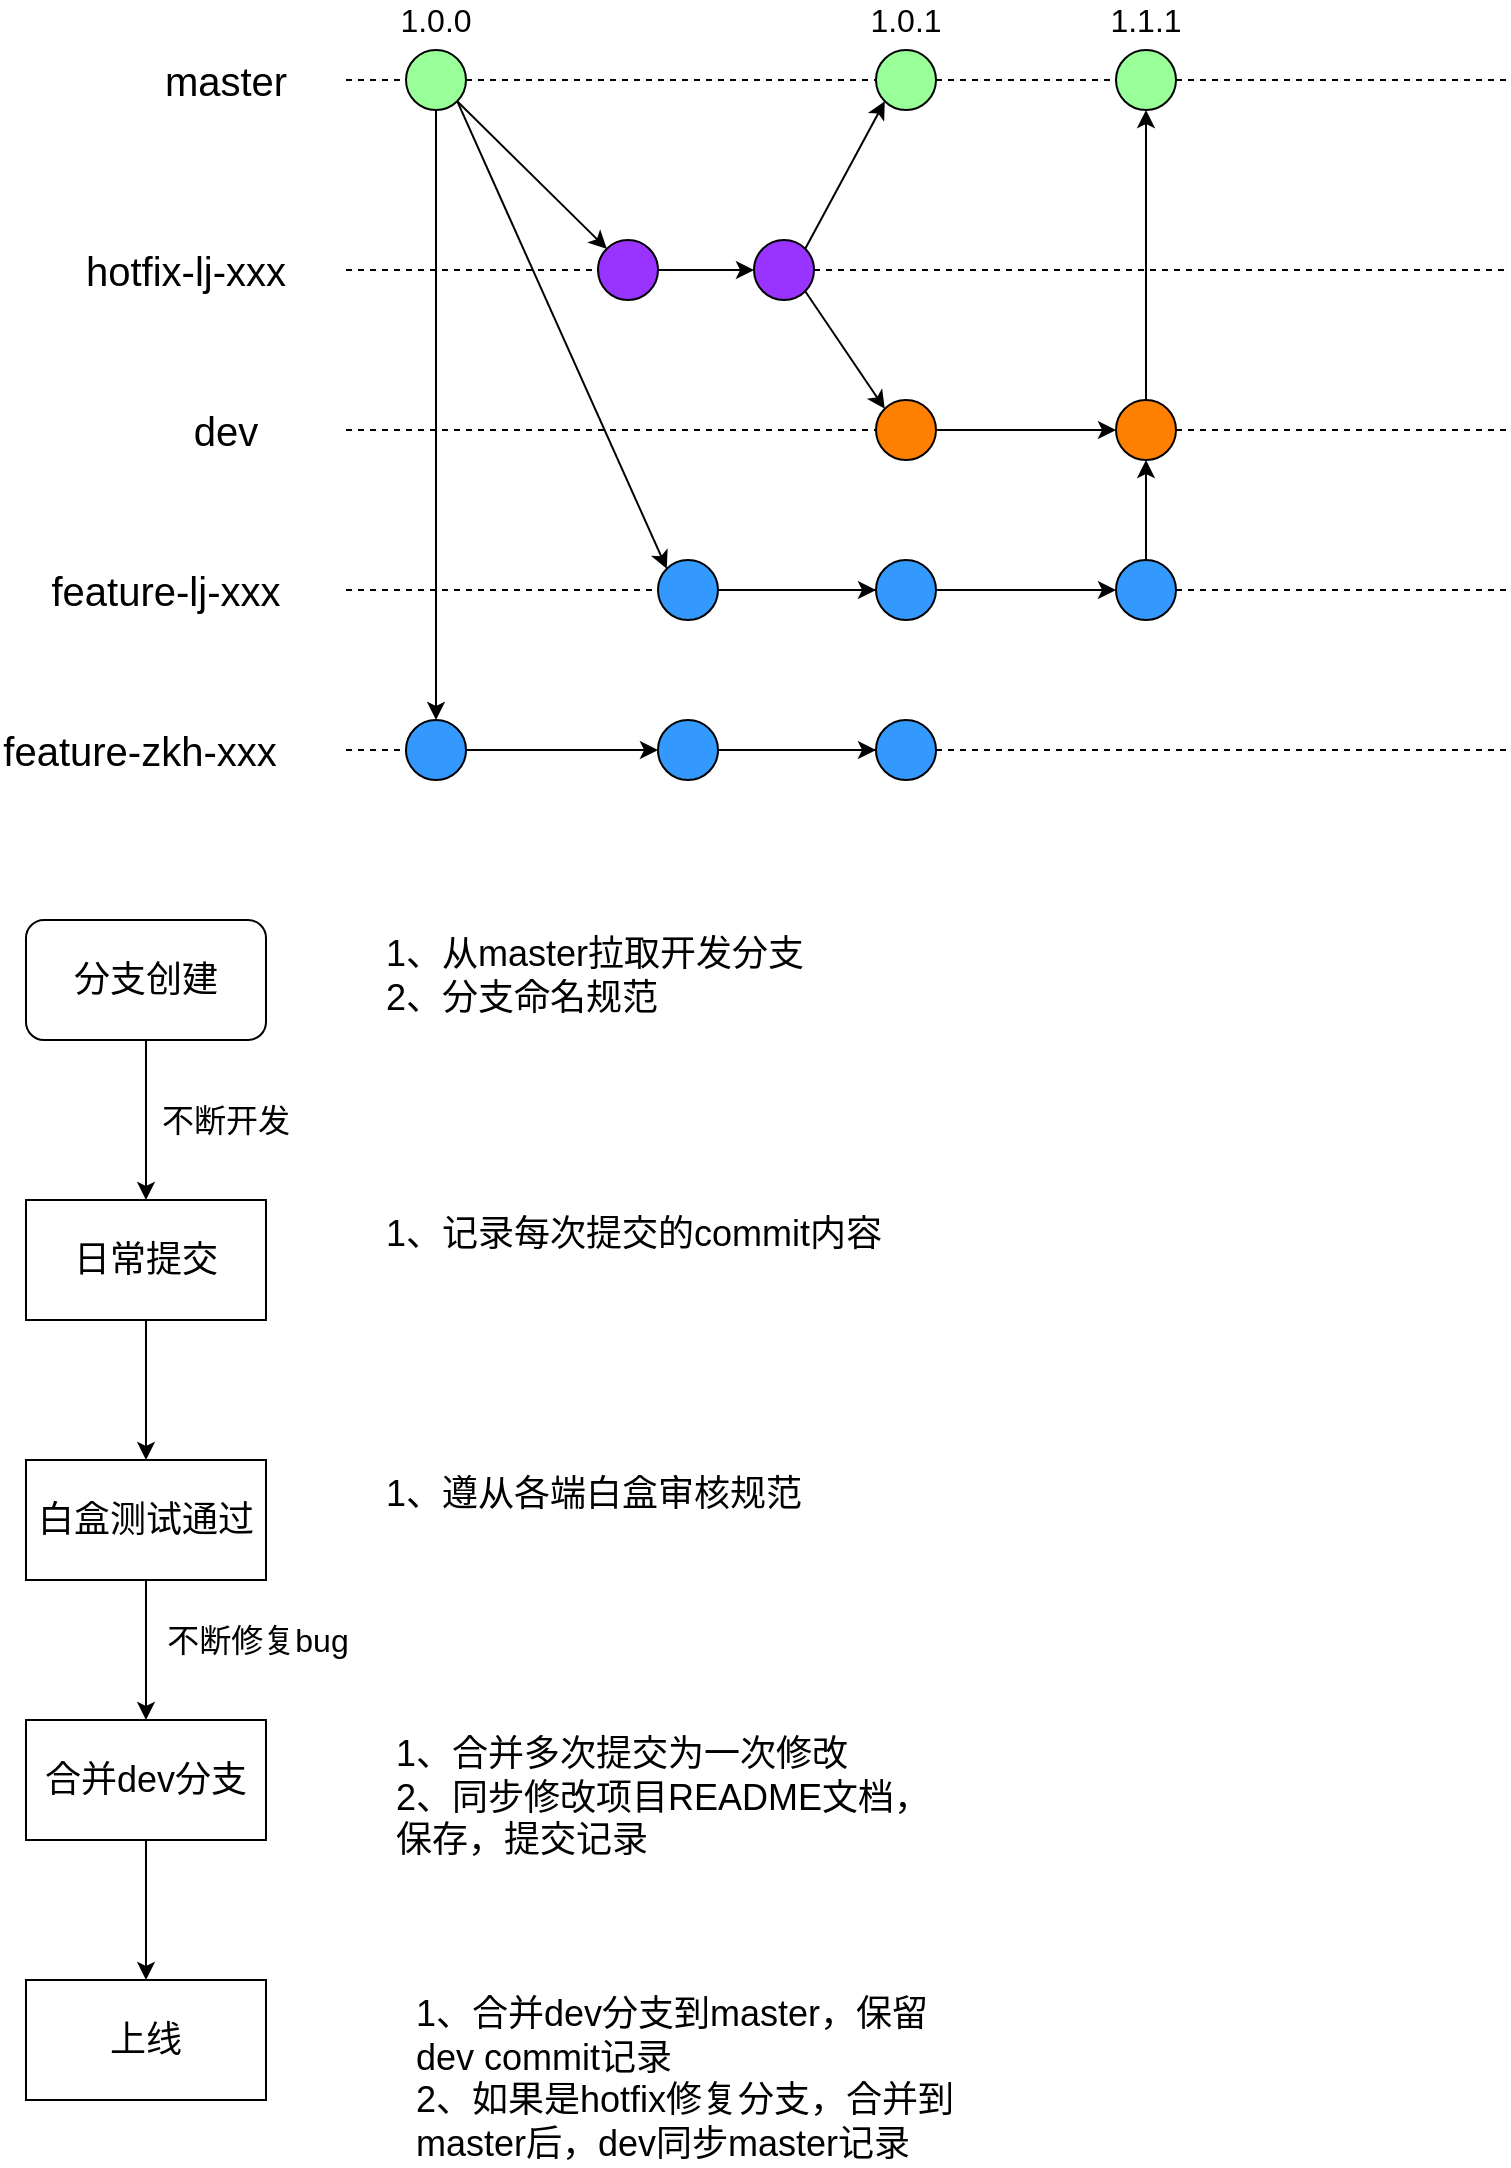 <mxfile version="14.2.4" type="github">
  <diagram id="vDsj7gB0pOgBq1WQOLaf" name="Page-1">
    <mxGraphModel dx="1422" dy="802" grid="1" gridSize="10" guides="1" tooltips="1" connect="1" arrows="1" fold="1" page="1" pageScale="1" pageWidth="827" pageHeight="1169" math="0" shadow="0">
      <root>
        <mxCell id="0" />
        <mxCell id="1" parent="0" />
        <mxCell id="hbLUMs-cLDC_c3JnMp7D-1" value="master" style="text;html=1;strokeColor=none;fillColor=none;align=center;verticalAlign=middle;whiteSpace=wrap;rounded=0;fontSize=20;" parent="1" vertex="1">
          <mxGeometry x="143" y="80" width="40" height="20" as="geometry" />
        </mxCell>
        <mxCell id="hbLUMs-cLDC_c3JnMp7D-2" value="" style="endArrow=none;dashed=1;html=1;fontSize=20;" parent="1" source="hbLUMs-cLDC_c3JnMp7D-14" edge="1">
          <mxGeometry width="50" height="50" relative="1" as="geometry">
            <mxPoint x="223" y="90" as="sourcePoint" />
            <mxPoint x="803" y="90" as="targetPoint" />
          </mxGeometry>
        </mxCell>
        <mxCell id="hbLUMs-cLDC_c3JnMp7D-3" value="" style="ellipse;whiteSpace=wrap;html=1;fontSize=20;fontColor=#99FF99;fillColor=#99FF99;" parent="1" vertex="1">
          <mxGeometry x="253" y="75" width="30" height="30" as="geometry" />
        </mxCell>
        <mxCell id="hbLUMs-cLDC_c3JnMp7D-4" value="" style="endArrow=none;dashed=1;html=1;fontSize=20;" parent="1" target="hbLUMs-cLDC_c3JnMp7D-3" edge="1">
          <mxGeometry width="50" height="50" relative="1" as="geometry">
            <mxPoint x="223" y="90" as="sourcePoint" />
            <mxPoint x="803" y="90" as="targetPoint" />
          </mxGeometry>
        </mxCell>
        <mxCell id="hbLUMs-cLDC_c3JnMp7D-5" value="1.0.0" style="text;html=1;strokeColor=none;fillColor=none;align=center;verticalAlign=middle;whiteSpace=wrap;rounded=0;fontSize=16;" parent="1" vertex="1">
          <mxGeometry x="248" y="50" width="40" height="20" as="geometry" />
        </mxCell>
        <mxCell id="hbLUMs-cLDC_c3JnMp7D-6" value="dev" style="text;html=1;strokeColor=none;fillColor=none;align=center;verticalAlign=middle;whiteSpace=wrap;rounded=0;fontSize=20;" parent="1" vertex="1">
          <mxGeometry x="143" y="255" width="40" height="20" as="geometry" />
        </mxCell>
        <mxCell id="hbLUMs-cLDC_c3JnMp7D-7" value="" style="endArrow=none;dashed=1;html=1;fontSize=20;" parent="1" source="hbLUMs-cLDC_c3JnMp7D-8" edge="1">
          <mxGeometry width="50" height="50" relative="1" as="geometry">
            <mxPoint x="223" y="265" as="sourcePoint" />
            <mxPoint x="803" y="265" as="targetPoint" />
          </mxGeometry>
        </mxCell>
        <mxCell id="hbLUMs-cLDC_c3JnMp7D-8" value="" style="ellipse;whiteSpace=wrap;html=1;fontSize=20;fontColor=#99FF99;fillColor=#FF8000;" parent="1" vertex="1">
          <mxGeometry x="608" y="250" width="30" height="30" as="geometry" />
        </mxCell>
        <mxCell id="hbLUMs-cLDC_c3JnMp7D-9" value="" style="endArrow=none;dashed=1;html=1;fontSize=20;" parent="1" source="hbLUMs-cLDC_c3JnMp7D-46" target="hbLUMs-cLDC_c3JnMp7D-8" edge="1">
          <mxGeometry width="50" height="50" relative="1" as="geometry">
            <mxPoint x="318" y="265" as="sourcePoint" />
            <mxPoint x="898" y="265" as="targetPoint" />
          </mxGeometry>
        </mxCell>
        <mxCell id="hbLUMs-cLDC_c3JnMp7D-10" value="feature-lj-xxx" style="text;html=1;strokeColor=none;fillColor=none;align=center;verticalAlign=middle;whiteSpace=wrap;rounded=0;fontSize=20;" parent="1" vertex="1">
          <mxGeometry x="63" y="335" width="140" height="20" as="geometry" />
        </mxCell>
        <mxCell id="hbLUMs-cLDC_c3JnMp7D-11" value="" style="endArrow=none;dashed=1;html=1;fontSize=20;" parent="1" source="hbLUMs-cLDC_c3JnMp7D-20" edge="1">
          <mxGeometry width="50" height="50" relative="1" as="geometry">
            <mxPoint x="223" y="345" as="sourcePoint" />
            <mxPoint x="803" y="345" as="targetPoint" />
          </mxGeometry>
        </mxCell>
        <mxCell id="hbLUMs-cLDC_c3JnMp7D-12" value="" style="ellipse;whiteSpace=wrap;html=1;fontSize=20;fontColor=#99FF99;fillColor=#3399FF;" parent="1" vertex="1">
          <mxGeometry x="379" y="330" width="30" height="30" as="geometry" />
        </mxCell>
        <mxCell id="hbLUMs-cLDC_c3JnMp7D-13" value="" style="endArrow=none;dashed=1;html=1;fontSize=20;" parent="1" target="hbLUMs-cLDC_c3JnMp7D-12" edge="1">
          <mxGeometry width="50" height="50" relative="1" as="geometry">
            <mxPoint x="223" y="345" as="sourcePoint" />
            <mxPoint x="803" y="345" as="targetPoint" />
          </mxGeometry>
        </mxCell>
        <mxCell id="hbLUMs-cLDC_c3JnMp7D-14" value="" style="ellipse;whiteSpace=wrap;html=1;fontSize=20;fontColor=#99FF99;fillColor=#99FF99;" parent="1" vertex="1">
          <mxGeometry x="608" y="75" width="30" height="30" as="geometry" />
        </mxCell>
        <mxCell id="hbLUMs-cLDC_c3JnMp7D-15" value="" style="endArrow=none;dashed=1;html=1;fontSize=20;" parent="1" source="hbLUMs-cLDC_c3JnMp7D-42" target="hbLUMs-cLDC_c3JnMp7D-14" edge="1">
          <mxGeometry width="50" height="50" relative="1" as="geometry">
            <mxPoint x="378" y="90" as="sourcePoint" />
            <mxPoint x="898" y="90" as="targetPoint" />
          </mxGeometry>
        </mxCell>
        <mxCell id="hbLUMs-cLDC_c3JnMp7D-16" value="1.1.1" style="text;html=1;strokeColor=none;fillColor=none;align=center;verticalAlign=middle;whiteSpace=wrap;rounded=0;fontSize=16;" parent="1" vertex="1">
          <mxGeometry x="603" y="50" width="40" height="20" as="geometry" />
        </mxCell>
        <mxCell id="hbLUMs-cLDC_c3JnMp7D-17" value="" style="endArrow=classic;html=1;fontSize=16;fontColor=#000000;exitX=1;exitY=1;exitDx=0;exitDy=0;entryX=0;entryY=0;entryDx=0;entryDy=0;" parent="1" source="hbLUMs-cLDC_c3JnMp7D-3" target="hbLUMs-cLDC_c3JnMp7D-12" edge="1">
          <mxGeometry width="50" height="50" relative="1" as="geometry">
            <mxPoint x="632" y="190" as="sourcePoint" />
            <mxPoint x="682" y="140" as="targetPoint" />
          </mxGeometry>
        </mxCell>
        <mxCell id="hbLUMs-cLDC_c3JnMp7D-18" value="" style="ellipse;whiteSpace=wrap;html=1;fontSize=20;fontColor=#99FF99;fillColor=#3399FF;" parent="1" vertex="1">
          <mxGeometry x="488" y="330" width="30" height="30" as="geometry" />
        </mxCell>
        <mxCell id="hbLUMs-cLDC_c3JnMp7D-19" value="" style="endArrow=none;dashed=1;html=1;fontSize=20;" parent="1" source="hbLUMs-cLDC_c3JnMp7D-12" target="hbLUMs-cLDC_c3JnMp7D-18" edge="1">
          <mxGeometry width="50" height="50" relative="1" as="geometry">
            <mxPoint x="409" y="345" as="sourcePoint" />
            <mxPoint x="929" y="345" as="targetPoint" />
          </mxGeometry>
        </mxCell>
        <mxCell id="hbLUMs-cLDC_c3JnMp7D-20" value="" style="ellipse;whiteSpace=wrap;html=1;fontSize=20;fontColor=#99FF99;fillColor=#3399FF;" parent="1" vertex="1">
          <mxGeometry x="608" y="330" width="30" height="30" as="geometry" />
        </mxCell>
        <mxCell id="hbLUMs-cLDC_c3JnMp7D-21" value="" style="endArrow=none;dashed=1;html=1;fontSize=20;" parent="1" source="hbLUMs-cLDC_c3JnMp7D-18" target="hbLUMs-cLDC_c3JnMp7D-20" edge="1">
          <mxGeometry width="50" height="50" relative="1" as="geometry">
            <mxPoint x="518" y="345" as="sourcePoint" />
            <mxPoint x="968" y="345" as="targetPoint" />
          </mxGeometry>
        </mxCell>
        <mxCell id="hbLUMs-cLDC_c3JnMp7D-22" value="" style="endArrow=classic;html=1;fontSize=16;fontColor=#000000;exitX=1;exitY=0.5;exitDx=0;exitDy=0;entryX=0;entryY=0.5;entryDx=0;entryDy=0;" parent="1" source="hbLUMs-cLDC_c3JnMp7D-12" target="hbLUMs-cLDC_c3JnMp7D-18" edge="1">
          <mxGeometry width="50" height="50" relative="1" as="geometry">
            <mxPoint x="758" y="190" as="sourcePoint" />
            <mxPoint x="808" y="140" as="targetPoint" />
          </mxGeometry>
        </mxCell>
        <mxCell id="hbLUMs-cLDC_c3JnMp7D-23" value="" style="endArrow=classic;html=1;fontSize=16;fontColor=#000000;exitX=1;exitY=0.5;exitDx=0;exitDy=0;entryX=0;entryY=0.5;entryDx=0;entryDy=0;" parent="1" source="hbLUMs-cLDC_c3JnMp7D-18" target="hbLUMs-cLDC_c3JnMp7D-20" edge="1">
          <mxGeometry width="50" height="50" relative="1" as="geometry">
            <mxPoint x="797" y="190" as="sourcePoint" />
            <mxPoint x="847" y="140" as="targetPoint" />
          </mxGeometry>
        </mxCell>
        <mxCell id="hbLUMs-cLDC_c3JnMp7D-24" value="" style="endArrow=classic;html=1;fontSize=16;fontColor=#000000;exitX=0.5;exitY=0;exitDx=0;exitDy=0;entryX=0.5;entryY=1;entryDx=0;entryDy=0;" parent="1" source="hbLUMs-cLDC_c3JnMp7D-20" target="hbLUMs-cLDC_c3JnMp7D-8" edge="1">
          <mxGeometry width="50" height="50" relative="1" as="geometry">
            <mxPoint x="777" y="190" as="sourcePoint" />
            <mxPoint x="827" y="140" as="targetPoint" />
          </mxGeometry>
        </mxCell>
        <mxCell id="hbLUMs-cLDC_c3JnMp7D-25" value="" style="endArrow=classic;html=1;fontSize=16;fontColor=#000000;exitX=0.5;exitY=0;exitDx=0;exitDy=0;entryX=0.5;entryY=1;entryDx=0;entryDy=0;" parent="1" source="hbLUMs-cLDC_c3JnMp7D-8" target="hbLUMs-cLDC_c3JnMp7D-14" edge="1">
          <mxGeometry width="50" height="50" relative="1" as="geometry">
            <mxPoint x="847" y="190" as="sourcePoint" />
            <mxPoint x="897" y="140" as="targetPoint" />
          </mxGeometry>
        </mxCell>
        <mxCell id="hbLUMs-cLDC_c3JnMp7D-26" value="feature-zkh-xxx" style="text;html=1;strokeColor=none;fillColor=none;align=center;verticalAlign=middle;whiteSpace=wrap;rounded=0;fontSize=20;" parent="1" vertex="1">
          <mxGeometry x="50" y="415" width="140" height="20" as="geometry" />
        </mxCell>
        <mxCell id="hbLUMs-cLDC_c3JnMp7D-27" value="" style="endArrow=none;dashed=1;html=1;fontSize=20;" parent="1" source="hbLUMs-cLDC_c3JnMp7D-32" edge="1">
          <mxGeometry width="50" height="50" relative="1" as="geometry">
            <mxPoint x="223" y="425" as="sourcePoint" />
            <mxPoint x="803" y="425" as="targetPoint" />
          </mxGeometry>
        </mxCell>
        <mxCell id="hbLUMs-cLDC_c3JnMp7D-28" value="" style="ellipse;whiteSpace=wrap;html=1;fontSize=20;fontColor=#99FF99;fillColor=#3399FF;" parent="1" vertex="1">
          <mxGeometry x="253" y="410" width="30" height="30" as="geometry" />
        </mxCell>
        <mxCell id="hbLUMs-cLDC_c3JnMp7D-29" value="" style="endArrow=none;dashed=1;html=1;fontSize=20;" parent="1" target="hbLUMs-cLDC_c3JnMp7D-28" edge="1">
          <mxGeometry width="50" height="50" relative="1" as="geometry">
            <mxPoint x="223" y="425" as="sourcePoint" />
            <mxPoint x="803" y="425" as="targetPoint" />
          </mxGeometry>
        </mxCell>
        <mxCell id="hbLUMs-cLDC_c3JnMp7D-30" value="" style="ellipse;whiteSpace=wrap;html=1;fontSize=20;fontColor=#99FF99;fillColor=#3399FF;" parent="1" vertex="1">
          <mxGeometry x="379" y="410" width="30" height="30" as="geometry" />
        </mxCell>
        <mxCell id="hbLUMs-cLDC_c3JnMp7D-31" value="" style="endArrow=none;dashed=1;html=1;fontSize=20;" parent="1" source="hbLUMs-cLDC_c3JnMp7D-28" target="hbLUMs-cLDC_c3JnMp7D-30" edge="1">
          <mxGeometry width="50" height="50" relative="1" as="geometry">
            <mxPoint x="283" y="425" as="sourcePoint" />
            <mxPoint x="803" y="425" as="targetPoint" />
          </mxGeometry>
        </mxCell>
        <mxCell id="hbLUMs-cLDC_c3JnMp7D-32" value="" style="ellipse;whiteSpace=wrap;html=1;fontSize=20;fontColor=#99FF99;fillColor=#3399FF;" parent="1" vertex="1">
          <mxGeometry x="488" y="410" width="30" height="30" as="geometry" />
        </mxCell>
        <mxCell id="hbLUMs-cLDC_c3JnMp7D-33" value="" style="endArrow=none;dashed=1;html=1;fontSize=20;" parent="1" source="hbLUMs-cLDC_c3JnMp7D-30" target="hbLUMs-cLDC_c3JnMp7D-32" edge="1">
          <mxGeometry width="50" height="50" relative="1" as="geometry">
            <mxPoint x="409" y="425" as="sourcePoint" />
            <mxPoint x="859" y="425" as="targetPoint" />
          </mxGeometry>
        </mxCell>
        <mxCell id="hbLUMs-cLDC_c3JnMp7D-34" value="" style="endArrow=classic;html=1;fontSize=16;fontColor=#000000;exitX=1;exitY=0.5;exitDx=0;exitDy=0;entryX=0;entryY=0.5;entryDx=0;entryDy=0;" parent="1" source="hbLUMs-cLDC_c3JnMp7D-28" target="hbLUMs-cLDC_c3JnMp7D-30" edge="1">
          <mxGeometry width="50" height="50" relative="1" as="geometry">
            <mxPoint x="632" y="270" as="sourcePoint" />
            <mxPoint x="682" y="220" as="targetPoint" />
          </mxGeometry>
        </mxCell>
        <mxCell id="hbLUMs-cLDC_c3JnMp7D-35" value="" style="endArrow=classic;html=1;fontSize=16;fontColor=#000000;exitX=1;exitY=0.5;exitDx=0;exitDy=0;entryX=0;entryY=0.5;entryDx=0;entryDy=0;" parent="1" source="hbLUMs-cLDC_c3JnMp7D-30" target="hbLUMs-cLDC_c3JnMp7D-32" edge="1">
          <mxGeometry width="50" height="50" relative="1" as="geometry">
            <mxPoint x="688" y="270" as="sourcePoint" />
            <mxPoint x="738" y="220" as="targetPoint" />
          </mxGeometry>
        </mxCell>
        <mxCell id="hbLUMs-cLDC_c3JnMp7D-36" value="" style="endArrow=classic;html=1;fontSize=16;fontColor=#000000;exitX=0.5;exitY=1;exitDx=0;exitDy=0;entryX=0.5;entryY=0;entryDx=0;entryDy=0;" parent="1" source="hbLUMs-cLDC_c3JnMp7D-3" target="hbLUMs-cLDC_c3JnMp7D-28" edge="1">
          <mxGeometry width="50" height="50" relative="1" as="geometry">
            <mxPoint x="632" y="190" as="sourcePoint" />
            <mxPoint x="682" y="140" as="targetPoint" />
          </mxGeometry>
        </mxCell>
        <mxCell id="hbLUMs-cLDC_c3JnMp7D-37" value="hotfix-lj-xxx" style="text;html=1;strokeColor=none;fillColor=none;align=center;verticalAlign=middle;whiteSpace=wrap;rounded=0;fontSize=20;" parent="1" vertex="1">
          <mxGeometry x="83" y="175" width="120" height="20" as="geometry" />
        </mxCell>
        <mxCell id="hbLUMs-cLDC_c3JnMp7D-38" value="" style="endArrow=none;dashed=1;html=1;fontSize=20;" parent="1" source="hbLUMs-cLDC_c3JnMp7D-39" edge="1">
          <mxGeometry width="50" height="50" relative="1" as="geometry">
            <mxPoint x="223" y="185" as="sourcePoint" />
            <mxPoint x="803" y="185" as="targetPoint" />
          </mxGeometry>
        </mxCell>
        <mxCell id="hbLUMs-cLDC_c3JnMp7D-39" value="" style="ellipse;whiteSpace=wrap;html=1;fontSize=20;fontColor=#99FF99;fillColor=#9933FF;" parent="1" vertex="1">
          <mxGeometry x="427" y="170" width="30" height="30" as="geometry" />
        </mxCell>
        <mxCell id="hbLUMs-cLDC_c3JnMp7D-40" value="" style="endArrow=none;dashed=1;html=1;fontSize=20;" parent="1" source="hbLUMs-cLDC_c3JnMp7D-50" target="hbLUMs-cLDC_c3JnMp7D-39" edge="1">
          <mxGeometry width="50" height="50" relative="1" as="geometry">
            <mxPoint x="223" y="185" as="sourcePoint" />
            <mxPoint x="803" y="185" as="targetPoint" />
          </mxGeometry>
        </mxCell>
        <mxCell id="hbLUMs-cLDC_c3JnMp7D-41" value="" style="endArrow=classic;html=1;fontSize=16;fontColor=#000000;exitX=1;exitY=1;exitDx=0;exitDy=0;entryX=0;entryY=0;entryDx=0;entryDy=0;" parent="1" source="hbLUMs-cLDC_c3JnMp7D-3" target="hbLUMs-cLDC_c3JnMp7D-50" edge="1">
          <mxGeometry width="50" height="50" relative="1" as="geometry">
            <mxPoint x="623" y="170" as="sourcePoint" />
            <mxPoint x="383" y="140" as="targetPoint" />
          </mxGeometry>
        </mxCell>
        <mxCell id="hbLUMs-cLDC_c3JnMp7D-42" value="" style="ellipse;whiteSpace=wrap;html=1;fontSize=20;fontColor=#99FF99;fillColor=#99FF99;" parent="1" vertex="1">
          <mxGeometry x="488" y="75" width="30" height="30" as="geometry" />
        </mxCell>
        <mxCell id="hbLUMs-cLDC_c3JnMp7D-43" value="" style="endArrow=none;dashed=1;html=1;fontSize=20;" parent="1" source="hbLUMs-cLDC_c3JnMp7D-3" target="hbLUMs-cLDC_c3JnMp7D-42" edge="1">
          <mxGeometry width="50" height="50" relative="1" as="geometry">
            <mxPoint x="283" y="90" as="sourcePoint" />
            <mxPoint x="463" y="90" as="targetPoint" />
          </mxGeometry>
        </mxCell>
        <mxCell id="hbLUMs-cLDC_c3JnMp7D-44" value="1.0.1" style="text;html=1;strokeColor=none;fillColor=none;align=center;verticalAlign=middle;whiteSpace=wrap;rounded=0;fontSize=16;" parent="1" vertex="1">
          <mxGeometry x="483" y="50" width="40" height="20" as="geometry" />
        </mxCell>
        <mxCell id="hbLUMs-cLDC_c3JnMp7D-45" value="" style="endArrow=classic;html=1;fontSize=16;fontColor=#000000;exitX=1;exitY=0;exitDx=0;exitDy=0;entryX=0;entryY=1;entryDx=0;entryDy=0;" parent="1" source="hbLUMs-cLDC_c3JnMp7D-39" target="hbLUMs-cLDC_c3JnMp7D-42" edge="1">
          <mxGeometry width="50" height="50" relative="1" as="geometry">
            <mxPoint x="679" y="170" as="sourcePoint" />
            <mxPoint x="729" y="120" as="targetPoint" />
          </mxGeometry>
        </mxCell>
        <mxCell id="hbLUMs-cLDC_c3JnMp7D-46" value="" style="ellipse;whiteSpace=wrap;html=1;fontSize=20;fontColor=#99FF99;fillColor=#FF8000;" parent="1" vertex="1">
          <mxGeometry x="488" y="250" width="30" height="30" as="geometry" />
        </mxCell>
        <mxCell id="hbLUMs-cLDC_c3JnMp7D-47" value="" style="endArrow=none;dashed=1;html=1;fontSize=20;" parent="1" target="hbLUMs-cLDC_c3JnMp7D-46" edge="1">
          <mxGeometry width="50" height="50" relative="1" as="geometry">
            <mxPoint x="223" y="265" as="sourcePoint" />
            <mxPoint x="463" y="265" as="targetPoint" />
          </mxGeometry>
        </mxCell>
        <mxCell id="hbLUMs-cLDC_c3JnMp7D-48" value="" style="endArrow=classic;html=1;fontSize=16;fontColor=#000000;exitX=1;exitY=1;exitDx=0;exitDy=0;entryX=0;entryY=0;entryDx=0;entryDy=0;" parent="1" source="hbLUMs-cLDC_c3JnMp7D-39" target="hbLUMs-cLDC_c3JnMp7D-46" edge="1">
          <mxGeometry width="50" height="50" relative="1" as="geometry">
            <mxPoint x="679" y="170" as="sourcePoint" />
            <mxPoint x="729" y="120" as="targetPoint" />
          </mxGeometry>
        </mxCell>
        <mxCell id="hbLUMs-cLDC_c3JnMp7D-49" value="" style="endArrow=classic;html=1;fontSize=16;fontColor=#000000;exitX=1;exitY=0.5;exitDx=0;exitDy=0;entryX=0;entryY=0.5;entryDx=0;entryDy=0;" parent="1" source="hbLUMs-cLDC_c3JnMp7D-46" target="hbLUMs-cLDC_c3JnMp7D-8" edge="1">
          <mxGeometry width="50" height="50" relative="1" as="geometry">
            <mxPoint x="718" y="170" as="sourcePoint" />
            <mxPoint x="768" y="120" as="targetPoint" />
          </mxGeometry>
        </mxCell>
        <mxCell id="hbLUMs-cLDC_c3JnMp7D-50" value="" style="ellipse;whiteSpace=wrap;html=1;fontSize=20;fontColor=#99FF99;fillColor=#9933FF;" parent="1" vertex="1">
          <mxGeometry x="349" y="170" width="30" height="30" as="geometry" />
        </mxCell>
        <mxCell id="hbLUMs-cLDC_c3JnMp7D-51" value="" style="endArrow=none;dashed=1;html=1;fontSize=20;" parent="1" target="hbLUMs-cLDC_c3JnMp7D-50" edge="1">
          <mxGeometry width="50" height="50" relative="1" as="geometry">
            <mxPoint x="223" y="185" as="sourcePoint" />
            <mxPoint x="427" y="185" as="targetPoint" />
          </mxGeometry>
        </mxCell>
        <mxCell id="hbLUMs-cLDC_c3JnMp7D-52" value="" style="endArrow=classic;html=1;fontSize=16;fontColor=#000000;exitX=1;exitY=0.5;exitDx=0;exitDy=0;entryX=0;entryY=0.5;entryDx=0;entryDy=0;" parent="1" source="hbLUMs-cLDC_c3JnMp7D-50" target="hbLUMs-cLDC_c3JnMp7D-39" edge="1">
          <mxGeometry width="50" height="50" relative="1" as="geometry">
            <mxPoint x="586" y="390" as="sourcePoint" />
            <mxPoint x="636" y="340" as="targetPoint" />
          </mxGeometry>
        </mxCell>
        <mxCell id="EqUukW50PLyFnlk6ksqb-10" style="edgeStyle=orthogonalEdgeStyle;rounded=0;orthogonalLoop=1;jettySize=auto;html=1;exitX=0.5;exitY=1;exitDx=0;exitDy=0;entryX=0.5;entryY=0;entryDx=0;entryDy=0;fontSize=18;" parent="1" source="EqUukW50PLyFnlk6ksqb-1" target="EqUukW50PLyFnlk6ksqb-6" edge="1">
          <mxGeometry relative="1" as="geometry" />
        </mxCell>
        <mxCell id="EqUukW50PLyFnlk6ksqb-1" value="&lt;font style=&quot;font-size: 18px&quot;&gt;分支创建&lt;/font&gt;" style="rounded=1;whiteSpace=wrap;html=1;" parent="1" vertex="1">
          <mxGeometry x="63" y="510" width="120" height="60" as="geometry" />
        </mxCell>
        <mxCell id="EqUukW50PLyFnlk6ksqb-13" value="" style="edgeStyle=orthogonalEdgeStyle;rounded=0;orthogonalLoop=1;jettySize=auto;html=1;fontSize=18;" parent="1" source="EqUukW50PLyFnlk6ksqb-4" target="EqUukW50PLyFnlk6ksqb-5" edge="1">
          <mxGeometry relative="1" as="geometry" />
        </mxCell>
        <mxCell id="EqUukW50PLyFnlk6ksqb-4" value="合并dev分支" style="rounded=0;whiteSpace=wrap;html=1;fontSize=18;" parent="1" vertex="1">
          <mxGeometry x="63" y="910" width="120" height="60" as="geometry" />
        </mxCell>
        <mxCell id="EqUukW50PLyFnlk6ksqb-5" value="上线" style="rounded=0;whiteSpace=wrap;html=1;fontSize=18;" parent="1" vertex="1">
          <mxGeometry x="63" y="1040" width="120" height="60" as="geometry" />
        </mxCell>
        <mxCell id="EqUukW50PLyFnlk6ksqb-11" value="" style="edgeStyle=orthogonalEdgeStyle;rounded=0;orthogonalLoop=1;jettySize=auto;html=1;fontSize=18;" parent="1" source="EqUukW50PLyFnlk6ksqb-6" target="EqUukW50PLyFnlk6ksqb-7" edge="1">
          <mxGeometry relative="1" as="geometry" />
        </mxCell>
        <mxCell id="EqUukW50PLyFnlk6ksqb-6" value="日常提交" style="rounded=0;whiteSpace=wrap;html=1;fontSize=18;" parent="1" vertex="1">
          <mxGeometry x="63" y="650" width="120" height="60" as="geometry" />
        </mxCell>
        <mxCell id="EqUukW50PLyFnlk6ksqb-12" value="" style="edgeStyle=orthogonalEdgeStyle;rounded=0;orthogonalLoop=1;jettySize=auto;html=1;fontSize=18;" parent="1" source="EqUukW50PLyFnlk6ksqb-7" target="EqUukW50PLyFnlk6ksqb-4" edge="1">
          <mxGeometry relative="1" as="geometry" />
        </mxCell>
        <mxCell id="EqUukW50PLyFnlk6ksqb-7" value="白盒测试通过" style="rounded=0;whiteSpace=wrap;html=1;fontSize=18;" parent="1" vertex="1">
          <mxGeometry x="63" y="780" width="120" height="60" as="geometry" />
        </mxCell>
        <mxCell id="EqUukW50PLyFnlk6ksqb-8" value="1、从master拉取开发分支&lt;br&gt;2、分支命名规范" style="text;html=1;strokeColor=none;fillColor=none;align=left;verticalAlign=top;whiteSpace=wrap;rounded=0;fontSize=18;" parent="1" vertex="1">
          <mxGeometry x="241" y="510" width="277" height="60" as="geometry" />
        </mxCell>
        <mxCell id="EqUukW50PLyFnlk6ksqb-9" value="1、记录每次提交的commit内容" style="text;html=1;strokeColor=none;fillColor=none;align=left;verticalAlign=top;whiteSpace=wrap;rounded=0;fontSize=18;" parent="1" vertex="1">
          <mxGeometry x="241" y="650" width="277" height="60" as="geometry" />
        </mxCell>
        <mxCell id="EqUukW50PLyFnlk6ksqb-14" value="1、遵从各端白盒审核规范" style="text;html=1;strokeColor=none;fillColor=none;align=left;verticalAlign=top;whiteSpace=wrap;rounded=0;fontSize=18;" parent="1" vertex="1">
          <mxGeometry x="241" y="780" width="277" height="60" as="geometry" />
        </mxCell>
        <mxCell id="EqUukW50PLyFnlk6ksqb-15" value="1、合并多次提交为一次修改&lt;br&gt;2、同步修改项目README文档，保存，提交记录" style="text;html=1;strokeColor=none;fillColor=none;align=left;verticalAlign=top;whiteSpace=wrap;rounded=0;fontSize=18;" parent="1" vertex="1">
          <mxGeometry x="246" y="910" width="277" height="60" as="geometry" />
        </mxCell>
        <mxCell id="EqUukW50PLyFnlk6ksqb-16" value="1、合并dev分支到master，保留dev commit记录&lt;br&gt;2、如果是hotfix修复分支，合并到master后，dev同步master记录" style="text;html=1;strokeColor=none;fillColor=none;align=left;verticalAlign=top;whiteSpace=wrap;rounded=0;fontSize=18;" parent="1" vertex="1">
          <mxGeometry x="255.5" y="1040" width="277" height="60" as="geometry" />
        </mxCell>
        <mxCell id="QK1qaCHyGxDVuoTPUQI3-1" value="不断开发" style="text;html=1;strokeColor=none;fillColor=none;align=center;verticalAlign=middle;whiteSpace=wrap;rounded=0;fontSize=16;" vertex="1" parent="1">
          <mxGeometry x="128" y="600" width="70" height="20" as="geometry" />
        </mxCell>
        <mxCell id="QK1qaCHyGxDVuoTPUQI3-2" value="不断修复bug" style="text;html=1;strokeColor=none;fillColor=none;align=center;verticalAlign=middle;whiteSpace=wrap;rounded=0;fontSize=16;" vertex="1" parent="1">
          <mxGeometry x="128" y="860" width="102" height="20" as="geometry" />
        </mxCell>
      </root>
    </mxGraphModel>
  </diagram>
</mxfile>
